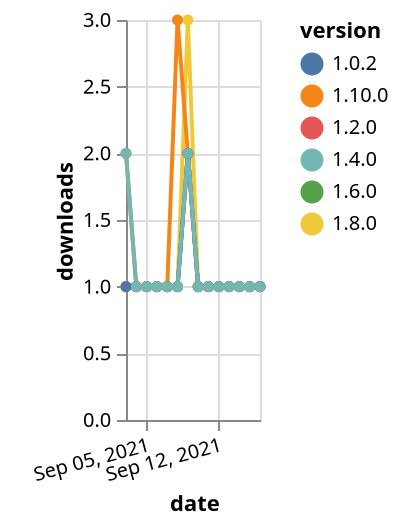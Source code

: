 {"$schema": "https://vega.github.io/schema/vega-lite/v5.json", "description": "A simple bar chart with embedded data.", "data": {"values": [{"date": "2021-09-03", "total": 175, "delta": 1, "version": "1.6.0"}, {"date": "2021-09-04", "total": 176, "delta": 1, "version": "1.6.0"}, {"date": "2021-09-05", "total": 177, "delta": 1, "version": "1.6.0"}, {"date": "2021-09-06", "total": 178, "delta": 1, "version": "1.6.0"}, {"date": "2021-09-07", "total": 179, "delta": 1, "version": "1.6.0"}, {"date": "2021-09-08", "total": 180, "delta": 1, "version": "1.6.0"}, {"date": "2021-09-09", "total": 182, "delta": 2, "version": "1.6.0"}, {"date": "2021-09-10", "total": 183, "delta": 1, "version": "1.6.0"}, {"date": "2021-09-11", "total": 184, "delta": 1, "version": "1.6.0"}, {"date": "2021-09-12", "total": 185, "delta": 1, "version": "1.6.0"}, {"date": "2021-09-13", "total": 186, "delta": 1, "version": "1.6.0"}, {"date": "2021-09-14", "total": 187, "delta": 1, "version": "1.6.0"}, {"date": "2021-09-15", "total": 188, "delta": 1, "version": "1.6.0"}, {"date": "2021-09-16", "total": 189, "delta": 1, "version": "1.6.0"}, {"date": "2021-09-03", "total": 204, "delta": 1, "version": "1.8.0"}, {"date": "2021-09-04", "total": 205, "delta": 1, "version": "1.8.0"}, {"date": "2021-09-05", "total": 206, "delta": 1, "version": "1.8.0"}, {"date": "2021-09-06", "total": 207, "delta": 1, "version": "1.8.0"}, {"date": "2021-09-07", "total": 208, "delta": 1, "version": "1.8.0"}, {"date": "2021-09-08", "total": 209, "delta": 1, "version": "1.8.0"}, {"date": "2021-09-09", "total": 212, "delta": 3, "version": "1.8.0"}, {"date": "2021-09-10", "total": 213, "delta": 1, "version": "1.8.0"}, {"date": "2021-09-11", "total": 214, "delta": 1, "version": "1.8.0"}, {"date": "2021-09-12", "total": 215, "delta": 1, "version": "1.8.0"}, {"date": "2021-09-13", "total": 216, "delta": 1, "version": "1.8.0"}, {"date": "2021-09-14", "total": 217, "delta": 1, "version": "1.8.0"}, {"date": "2021-09-15", "total": 218, "delta": 1, "version": "1.8.0"}, {"date": "2021-09-16", "total": 219, "delta": 1, "version": "1.8.0"}, {"date": "2021-09-03", "total": 133, "delta": 2, "version": "1.10.0"}, {"date": "2021-09-04", "total": 134, "delta": 1, "version": "1.10.0"}, {"date": "2021-09-05", "total": 135, "delta": 1, "version": "1.10.0"}, {"date": "2021-09-06", "total": 136, "delta": 1, "version": "1.10.0"}, {"date": "2021-09-07", "total": 137, "delta": 1, "version": "1.10.0"}, {"date": "2021-09-08", "total": 140, "delta": 3, "version": "1.10.0"}, {"date": "2021-09-09", "total": 142, "delta": 2, "version": "1.10.0"}, {"date": "2021-09-10", "total": 143, "delta": 1, "version": "1.10.0"}, {"date": "2021-09-11", "total": 144, "delta": 1, "version": "1.10.0"}, {"date": "2021-09-12", "total": 145, "delta": 1, "version": "1.10.0"}, {"date": "2021-09-13", "total": 146, "delta": 1, "version": "1.10.0"}, {"date": "2021-09-14", "total": 147, "delta": 1, "version": "1.10.0"}, {"date": "2021-09-15", "total": 148, "delta": 1, "version": "1.10.0"}, {"date": "2021-09-16", "total": 149, "delta": 1, "version": "1.10.0"}, {"date": "2021-09-03", "total": 209, "delta": 1, "version": "1.2.0"}, {"date": "2021-09-04", "total": 210, "delta": 1, "version": "1.2.0"}, {"date": "2021-09-05", "total": 211, "delta": 1, "version": "1.2.0"}, {"date": "2021-09-06", "total": 212, "delta": 1, "version": "1.2.0"}, {"date": "2021-09-07", "total": 213, "delta": 1, "version": "1.2.0"}, {"date": "2021-09-08", "total": 214, "delta": 1, "version": "1.2.0"}, {"date": "2021-09-09", "total": 216, "delta": 2, "version": "1.2.0"}, {"date": "2021-09-10", "total": 217, "delta": 1, "version": "1.2.0"}, {"date": "2021-09-11", "total": 218, "delta": 1, "version": "1.2.0"}, {"date": "2021-09-12", "total": 219, "delta": 1, "version": "1.2.0"}, {"date": "2021-09-13", "total": 220, "delta": 1, "version": "1.2.0"}, {"date": "2021-09-14", "total": 221, "delta": 1, "version": "1.2.0"}, {"date": "2021-09-15", "total": 222, "delta": 1, "version": "1.2.0"}, {"date": "2021-09-16", "total": 223, "delta": 1, "version": "1.2.0"}, {"date": "2021-09-03", "total": 256, "delta": 1, "version": "1.0.2"}, {"date": "2021-09-04", "total": 257, "delta": 1, "version": "1.0.2"}, {"date": "2021-09-05", "total": 258, "delta": 1, "version": "1.0.2"}, {"date": "2021-09-06", "total": 259, "delta": 1, "version": "1.0.2"}, {"date": "2021-09-07", "total": 260, "delta": 1, "version": "1.0.2"}, {"date": "2021-09-08", "total": 261, "delta": 1, "version": "1.0.2"}, {"date": "2021-09-09", "total": 263, "delta": 2, "version": "1.0.2"}, {"date": "2021-09-10", "total": 264, "delta": 1, "version": "1.0.2"}, {"date": "2021-09-11", "total": 265, "delta": 1, "version": "1.0.2"}, {"date": "2021-09-12", "total": 266, "delta": 1, "version": "1.0.2"}, {"date": "2021-09-13", "total": 267, "delta": 1, "version": "1.0.2"}, {"date": "2021-09-14", "total": 268, "delta": 1, "version": "1.0.2"}, {"date": "2021-09-15", "total": 269, "delta": 1, "version": "1.0.2"}, {"date": "2021-09-16", "total": 270, "delta": 1, "version": "1.0.2"}, {"date": "2021-09-03", "total": 201, "delta": 2, "version": "1.4.0"}, {"date": "2021-09-04", "total": 202, "delta": 1, "version": "1.4.0"}, {"date": "2021-09-05", "total": 203, "delta": 1, "version": "1.4.0"}, {"date": "2021-09-06", "total": 204, "delta": 1, "version": "1.4.0"}, {"date": "2021-09-07", "total": 205, "delta": 1, "version": "1.4.0"}, {"date": "2021-09-08", "total": 206, "delta": 1, "version": "1.4.0"}, {"date": "2021-09-09", "total": 208, "delta": 2, "version": "1.4.0"}, {"date": "2021-09-10", "total": 209, "delta": 1, "version": "1.4.0"}, {"date": "2021-09-11", "total": 210, "delta": 1, "version": "1.4.0"}, {"date": "2021-09-12", "total": 211, "delta": 1, "version": "1.4.0"}, {"date": "2021-09-13", "total": 212, "delta": 1, "version": "1.4.0"}, {"date": "2021-09-14", "total": 213, "delta": 1, "version": "1.4.0"}, {"date": "2021-09-15", "total": 214, "delta": 1, "version": "1.4.0"}, {"date": "2021-09-16", "total": 215, "delta": 1, "version": "1.4.0"}]}, "width": "container", "mark": {"type": "line", "point": {"filled": true}}, "encoding": {"x": {"field": "date", "type": "temporal", "timeUnit": "yearmonthdate", "title": "date", "axis": {"labelAngle": -15}}, "y": {"field": "delta", "type": "quantitative", "title": "downloads"}, "color": {"field": "version", "type": "nominal"}, "tooltip": {"field": "delta"}}}
